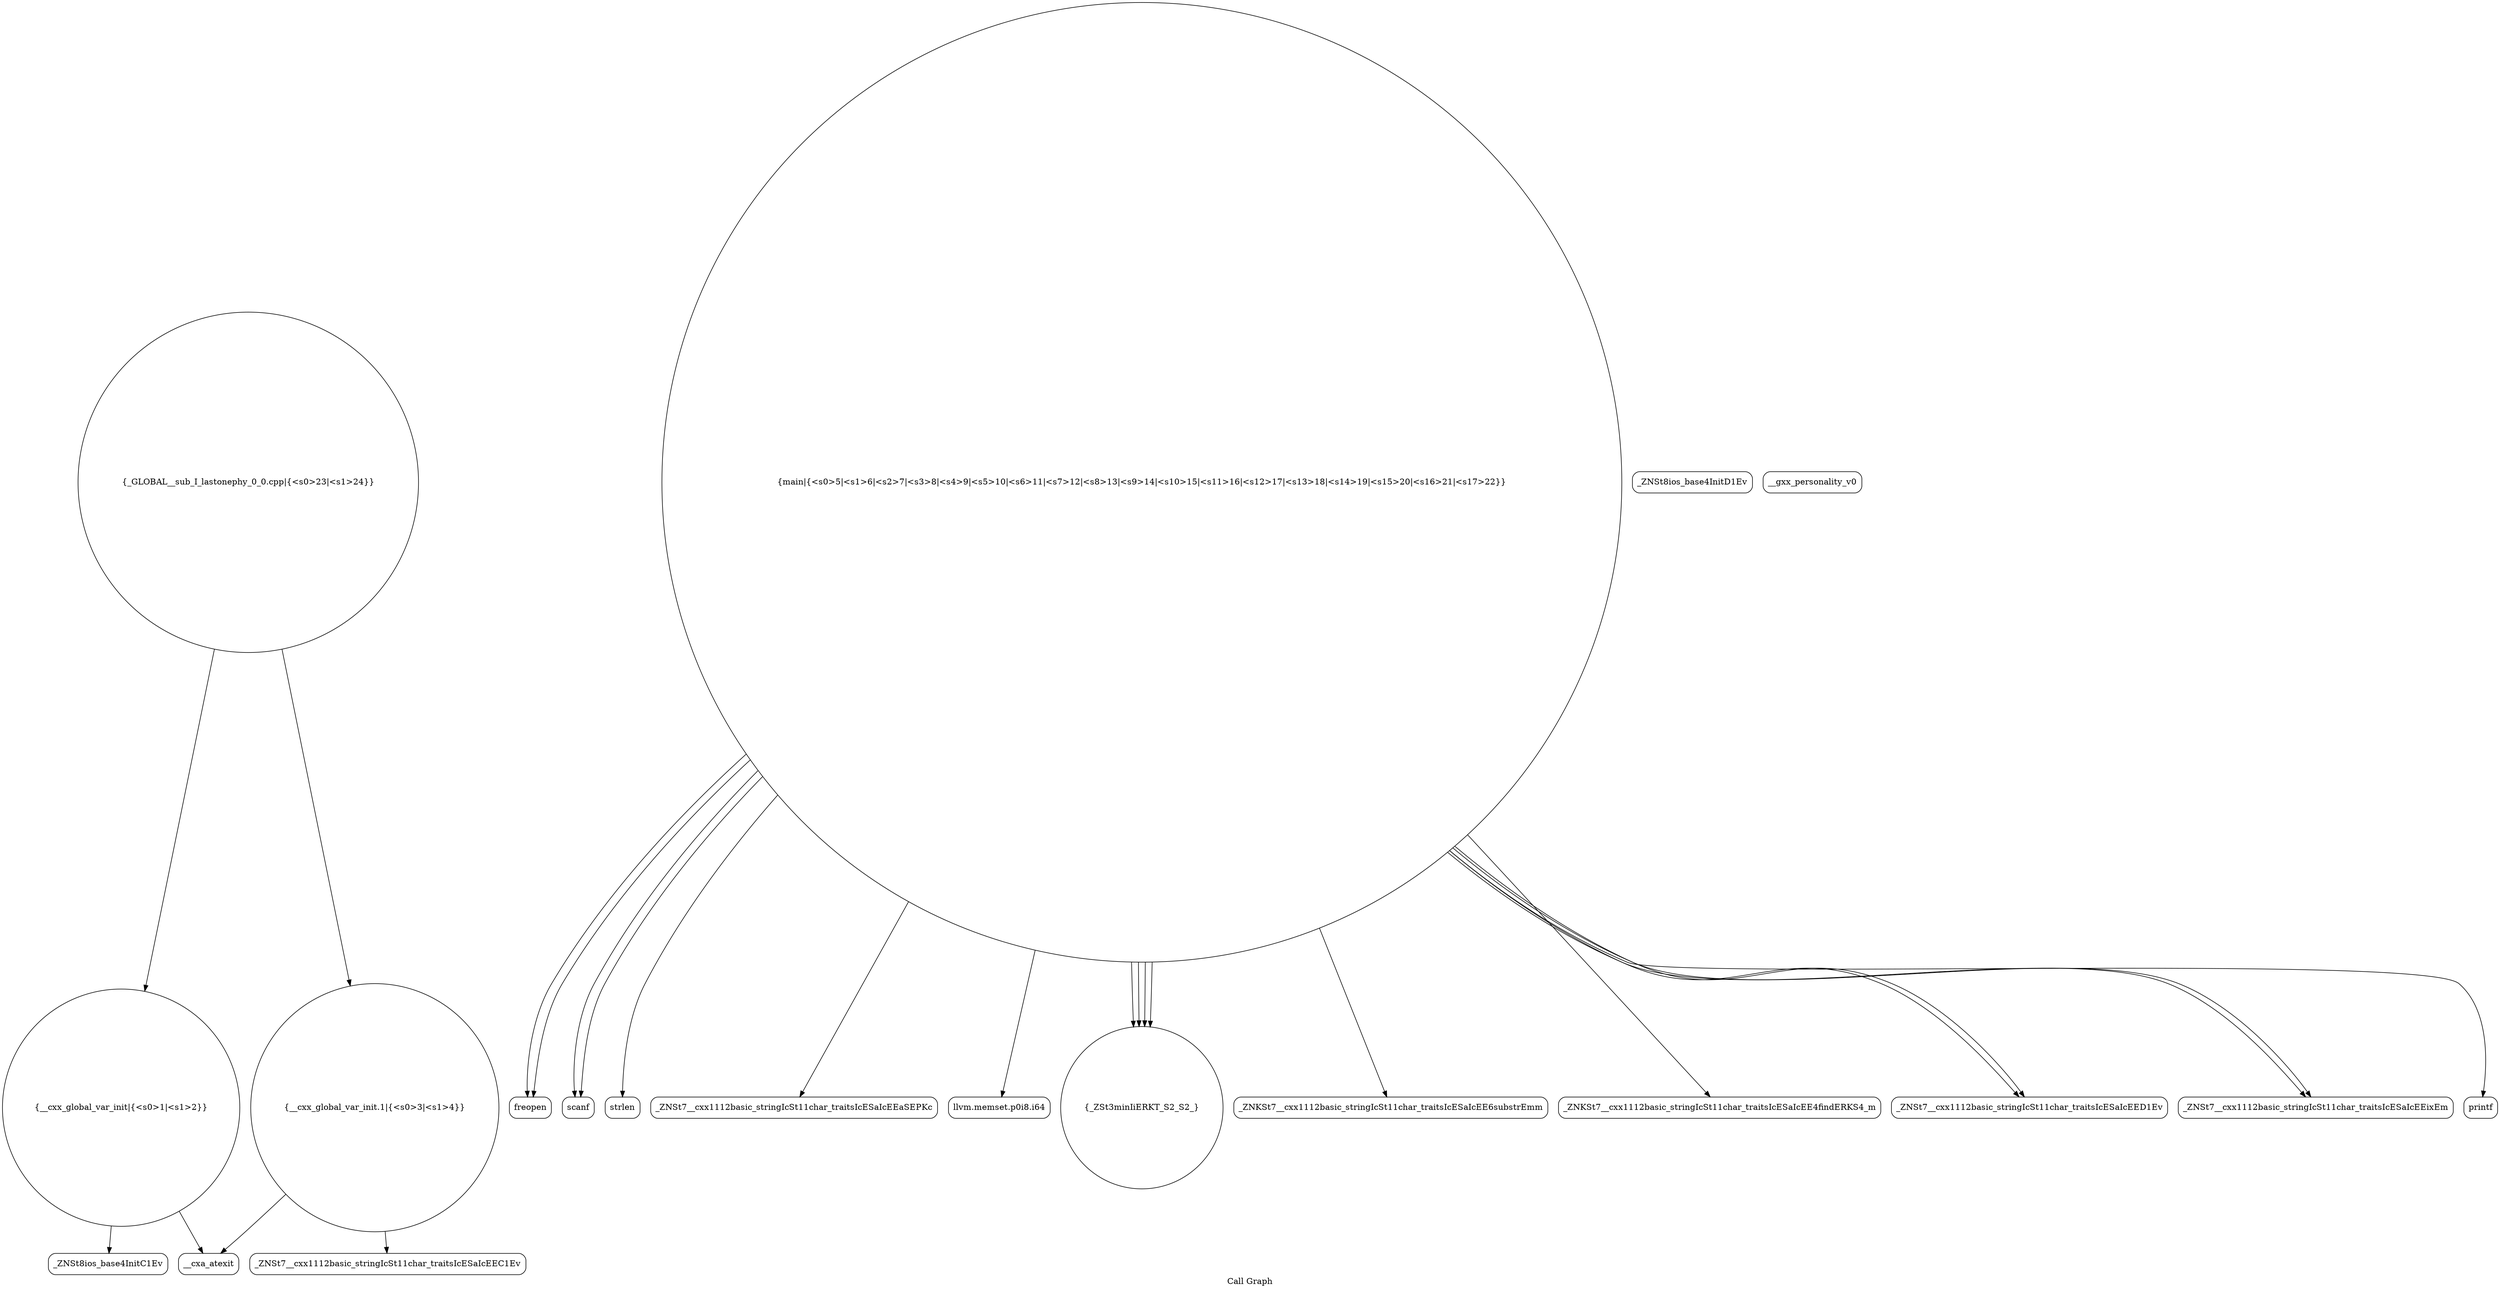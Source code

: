 digraph "Call Graph" {
	label="Call Graph";

	Node0x557f74e08e70 [shape=record,shape=circle,label="{__cxx_global_var_init|{<s0>1|<s1>2}}"];
	Node0x557f74e08e70:s0 -> Node0x557f74e09300[color=black];
	Node0x557f74e08e70:s1 -> Node0x557f74e09400[color=black];
	Node0x557f74e09600 [shape=record,shape=circle,label="{main|{<s0>5|<s1>6|<s2>7|<s3>8|<s4>9|<s5>10|<s6>11|<s7>12|<s8>13|<s9>14|<s10>15|<s11>16|<s12>17|<s13>18|<s14>19|<s15>20|<s16>21|<s17>22}}"];
	Node0x557f74e09600:s0 -> Node0x557f74e09680[color=black];
	Node0x557f74e09600:s1 -> Node0x557f74e09680[color=black];
	Node0x557f74e09600:s2 -> Node0x557f74e09700[color=black];
	Node0x557f74e09600:s3 -> Node0x557f74e09700[color=black];
	Node0x557f74e09600:s4 -> Node0x557f74e09780[color=black];
	Node0x557f74e09600:s5 -> Node0x557f74e09800[color=black];
	Node0x557f74e09600:s6 -> Node0x557f74e09880[color=black];
	Node0x557f74e09600:s7 -> Node0x557f74e09900[color=black];
	Node0x557f74e09600:s8 -> Node0x557f74e09980[color=black];
	Node0x557f74e09600:s9 -> Node0x557f74e09a00[color=black];
	Node0x557f74e09600:s10 -> Node0x557f74e09900[color=black];
	Node0x557f74e09600:s11 -> Node0x557f74e09580[color=black];
	Node0x557f74e09600:s12 -> Node0x557f74e09580[color=black];
	Node0x557f74e09600:s13 -> Node0x557f74e09b00[color=black];
	Node0x557f74e09600:s14 -> Node0x557f74e09b00[color=black];
	Node0x557f74e09600:s15 -> Node0x557f74e09900[color=black];
	Node0x557f74e09600:s16 -> Node0x557f74e09900[color=black];
	Node0x557f74e09600:s17 -> Node0x557f74e09b80[color=black];
	Node0x557f74e09980 [shape=record,shape=Mrecord,label="{_ZNKSt7__cxx1112basic_stringIcSt11char_traitsIcESaIcEE6substrEmm}"];
	Node0x557f74e09380 [shape=record,shape=Mrecord,label="{_ZNSt8ios_base4InitD1Ev}"];
	Node0x557f74e09700 [shape=record,shape=Mrecord,label="{scanf}"];
	Node0x557f74e09a80 [shape=record,shape=Mrecord,label="{__gxx_personality_v0}"];
	Node0x557f74e09480 [shape=record,shape=circle,label="{__cxx_global_var_init.1|{<s0>3|<s1>4}}"];
	Node0x557f74e09480:s0 -> Node0x557f74e09500[color=black];
	Node0x557f74e09480:s1 -> Node0x557f74e09400[color=black];
	Node0x557f74e09800 [shape=record,shape=Mrecord,label="{_ZNSt7__cxx1112basic_stringIcSt11char_traitsIcESaIcEEaSEPKc}"];
	Node0x557f74e09b80 [shape=record,shape=Mrecord,label="{printf}"];
	Node0x557f74e09580 [shape=record,shape=Mrecord,label="{_ZNSt7__cxx1112basic_stringIcSt11char_traitsIcESaIcEED1Ev}"];
	Node0x557f74e09900 [shape=record,shape=circle,label="{_ZSt3minIiERKT_S2_S2_}"];
	Node0x557f74e09300 [shape=record,shape=Mrecord,label="{_ZNSt8ios_base4InitC1Ev}"];
	Node0x557f74e09680 [shape=record,shape=Mrecord,label="{freopen}"];
	Node0x557f74e09a00 [shape=record,shape=Mrecord,label="{_ZNKSt7__cxx1112basic_stringIcSt11char_traitsIcESaIcEE4findERKS4_m}"];
	Node0x557f74e09400 [shape=record,shape=Mrecord,label="{__cxa_atexit}"];
	Node0x557f74e09780 [shape=record,shape=Mrecord,label="{strlen}"];
	Node0x557f74e09b00 [shape=record,shape=Mrecord,label="{_ZNSt7__cxx1112basic_stringIcSt11char_traitsIcESaIcEEixEm}"];
	Node0x557f74e09500 [shape=record,shape=Mrecord,label="{_ZNSt7__cxx1112basic_stringIcSt11char_traitsIcESaIcEEC1Ev}"];
	Node0x557f74e09880 [shape=record,shape=Mrecord,label="{llvm.memset.p0i8.i64}"];
	Node0x557f74e09c00 [shape=record,shape=circle,label="{_GLOBAL__sub_I_lastonephy_0_0.cpp|{<s0>23|<s1>24}}"];
	Node0x557f74e09c00:s0 -> Node0x557f74e08e70[color=black];
	Node0x557f74e09c00:s1 -> Node0x557f74e09480[color=black];
}
